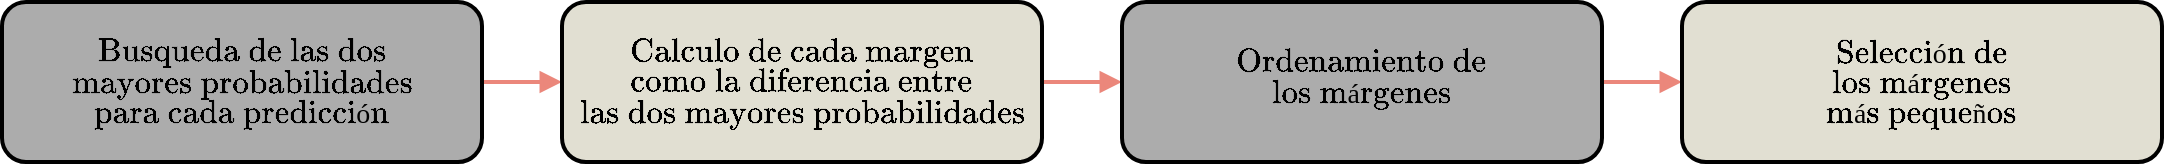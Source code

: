 <mxfile version="26.0.16">
  <diagram name="Page-1" id="Ykw0tnQGzgniFtMDhd3j">
    <mxGraphModel dx="1568" dy="460" grid="1" gridSize="10" guides="1" tooltips="1" connect="1" arrows="1" fold="1" page="1" pageScale="1" pageWidth="500" pageHeight="150" math="1" shadow="0">
      <root>
        <mxCell id="0" />
        <mxCell id="1" parent="0" />
        <mxCell id="AGrxxjrPLN_I4uh5sOZF-3" value="" style="edgeStyle=orthogonalEdgeStyle;rounded=0;orthogonalLoop=1;jettySize=auto;html=1;strokeColor=#EB877B;strokeWidth=2;endArrow=block;endFill=1;" edge="1" parent="1" source="hjdBpJjyIPGbq1nmFeGQ-1" target="hjdBpJjyIPGbq1nmFeGQ-2">
          <mxGeometry relative="1" as="geometry" />
        </mxCell>
        <mxCell id="hjdBpJjyIPGbq1nmFeGQ-1" value="" style="rounded=1;whiteSpace=wrap;html=1;fillColor=#ACACAC;strokeWidth=2;" parent="1" vertex="1">
          <mxGeometry x="-920" y="-120" width="240" height="80" as="geometry" />
        </mxCell>
        <mxCell id="AGrxxjrPLN_I4uh5sOZF-4" value="" style="edgeStyle=orthogonalEdgeStyle;rounded=0;orthogonalLoop=1;jettySize=auto;html=1;strokeColor=#EB877B;strokeWidth=2;endArrow=block;endFill=1;" edge="1" parent="1" source="hjdBpJjyIPGbq1nmFeGQ-2" target="AGrxxjrPLN_I4uh5sOZF-1">
          <mxGeometry relative="1" as="geometry" />
        </mxCell>
        <mxCell id="hjdBpJjyIPGbq1nmFeGQ-2" value="" style="rounded=1;whiteSpace=wrap;html=1;fillColor=#E1DFD2;strokeWidth=2;" parent="1" vertex="1">
          <mxGeometry x="-640" y="-120" width="240" height="80" as="geometry" />
        </mxCell>
        <mxCell id="AGrxxjrPLN_I4uh5sOZF-5" value="" style="edgeStyle=orthogonalEdgeStyle;rounded=0;orthogonalLoop=1;jettySize=auto;html=1;strokeColor=#EB877B;strokeWidth=2;endArrow=block;endFill=1;" edge="1" parent="1" source="AGrxxjrPLN_I4uh5sOZF-1" target="AGrxxjrPLN_I4uh5sOZF-2">
          <mxGeometry relative="1" as="geometry" />
        </mxCell>
        <mxCell id="AGrxxjrPLN_I4uh5sOZF-1" value="" style="rounded=1;whiteSpace=wrap;html=1;fillColor=#ACACAC;strokeWidth=2;" vertex="1" parent="1">
          <mxGeometry x="-360" y="-120" width="240" height="80" as="geometry" />
        </mxCell>
        <mxCell id="AGrxxjrPLN_I4uh5sOZF-2" value="" style="rounded=1;whiteSpace=wrap;html=1;fillColor=#E1DFD2;strokeWidth=2;" vertex="1" parent="1">
          <mxGeometry x="-80" y="-120" width="240" height="80" as="geometry" />
        </mxCell>
        <mxCell id="AGrxxjrPLN_I4uh5sOZF-8" value="&lt;font style=&quot;font-size: 14px;&quot;&gt;$$\text{Busqueda de las dos}$$&lt;/font&gt;" style="text;html=1;align=center;verticalAlign=middle;whiteSpace=wrap;rounded=0;" vertex="1" parent="1">
          <mxGeometry x="-830" y="-110" width="60" height="30" as="geometry" />
        </mxCell>
        <mxCell id="AGrxxjrPLN_I4uh5sOZF-9" value="&lt;font style=&quot;font-size: 14px;&quot;&gt;$$\text{mayores probabilidades}$$&lt;/font&gt;" style="text;html=1;align=center;verticalAlign=middle;whiteSpace=wrap;rounded=0;" vertex="1" parent="1">
          <mxGeometry x="-830" y="-95" width="60" height="30" as="geometry" />
        </mxCell>
        <mxCell id="AGrxxjrPLN_I4uh5sOZF-10" value="&lt;font style=&quot;font-size: 14px;&quot;&gt;$$\text{para cada predicción}$$&lt;/font&gt;" style="text;html=1;align=center;verticalAlign=middle;whiteSpace=wrap;rounded=0;" vertex="1" parent="1">
          <mxGeometry x="-830" y="-80" width="60" height="30" as="geometry" />
        </mxCell>
        <mxCell id="AGrxxjrPLN_I4uh5sOZF-11" value="&lt;font style=&quot;font-size: 14px;&quot;&gt;$$\text{Calculo de cada margen}$$&lt;/font&gt;" style="text;html=1;align=center;verticalAlign=middle;whiteSpace=wrap;rounded=0;" vertex="1" parent="1">
          <mxGeometry x="-550" y="-110" width="60" height="30" as="geometry" />
        </mxCell>
        <mxCell id="AGrxxjrPLN_I4uh5sOZF-12" value="&lt;font style=&quot;font-size: 14px;&quot;&gt;$$\text{como la diferencia entre}$$&lt;/font&gt;" style="text;html=1;align=center;verticalAlign=middle;whiteSpace=wrap;rounded=0;" vertex="1" parent="1">
          <mxGeometry x="-550" y="-95" width="60" height="30" as="geometry" />
        </mxCell>
        <mxCell id="AGrxxjrPLN_I4uh5sOZF-13" value="&lt;font style=&quot;font-size: 14px;&quot;&gt;$$\text{las dos mayores probabilidades}$$&lt;/font&gt;" style="text;html=1;align=center;verticalAlign=middle;whiteSpace=wrap;rounded=0;" vertex="1" parent="1">
          <mxGeometry x="-550" y="-80" width="60" height="30" as="geometry" />
        </mxCell>
        <mxCell id="AGrxxjrPLN_I4uh5sOZF-14" value="&lt;font style=&quot;font-size: 14px;&quot;&gt;$$\text{Ordenamiento de}$$&lt;/font&gt;" style="text;html=1;align=center;verticalAlign=middle;whiteSpace=wrap;rounded=0;" vertex="1" parent="1">
          <mxGeometry x="-270" y="-105" width="60" height="30" as="geometry" />
        </mxCell>
        <mxCell id="AGrxxjrPLN_I4uh5sOZF-16" value="&lt;font style=&quot;font-size: 14px;&quot;&gt;$$\text{los márgenes}$$&lt;/font&gt;" style="text;html=1;align=center;verticalAlign=middle;whiteSpace=wrap;rounded=0;" vertex="1" parent="1">
          <mxGeometry x="-270" y="-90" width="60" height="30" as="geometry" />
        </mxCell>
        <mxCell id="AGrxxjrPLN_I4uh5sOZF-17" value="&lt;font style=&quot;font-size: 14px;&quot;&gt;$$\text{Selección de}$$&lt;/font&gt;" style="text;html=1;align=center;verticalAlign=middle;whiteSpace=wrap;rounded=0;" vertex="1" parent="1">
          <mxGeometry x="10" y="-110" width="60" height="30" as="geometry" />
        </mxCell>
        <mxCell id="AGrxxjrPLN_I4uh5sOZF-18" value="&lt;font style=&quot;font-size: 14px;&quot;&gt;$$\text{los márgenes}$$&lt;/font&gt;" style="text;html=1;align=center;verticalAlign=middle;whiteSpace=wrap;rounded=0;" vertex="1" parent="1">
          <mxGeometry x="10" y="-95" width="60" height="30" as="geometry" />
        </mxCell>
        <mxCell id="AGrxxjrPLN_I4uh5sOZF-19" value="&lt;font style=&quot;font-size: 14px;&quot;&gt;$$\text{más pequeños}$$&lt;/font&gt;" style="text;html=1;align=center;verticalAlign=middle;whiteSpace=wrap;rounded=0;" vertex="1" parent="1">
          <mxGeometry x="10" y="-80" width="60" height="30" as="geometry" />
        </mxCell>
      </root>
    </mxGraphModel>
  </diagram>
</mxfile>
